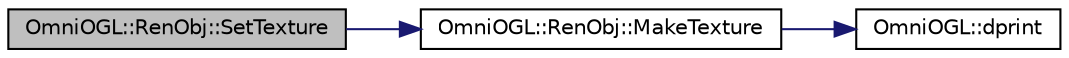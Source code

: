 digraph "OmniOGL::RenObj::SetTexture"
{
  edge [fontname="Helvetica",fontsize="10",labelfontname="Helvetica",labelfontsize="10"];
  node [fontname="Helvetica",fontsize="10",shape=record];
  rankdir="LR";
  Node1 [label="OmniOGL::RenObj::SetTexture",height=0.2,width=0.4,color="black", fillcolor="grey75", style="filled" fontcolor="black"];
  Node1 -> Node2 [color="midnightblue",fontsize="10",style="solid",fontname="Helvetica"];
  Node2 [label="OmniOGL::RenObj::MakeTexture",height=0.2,width=0.4,color="black", fillcolor="white", style="filled",URL="$class_omni_o_g_l_1_1_ren_obj.html#aae275063572152cc240170cdd8c2b566"];
  Node2 -> Node3 [color="midnightblue",fontsize="10",style="solid",fontname="Helvetica"];
  Node3 [label="OmniOGL::dprint",height=0.2,width=0.4,color="black", fillcolor="white", style="filled",URL="$namespace_omni_o_g_l.html#a8f559408c62db097a1a918d7f58f4183",tooltip="A &quot;clone&quot; of the well-known &#39;printf()&#39; function, with the debug routed to the &#39;OutputDebugString()&#39;..."];
}
